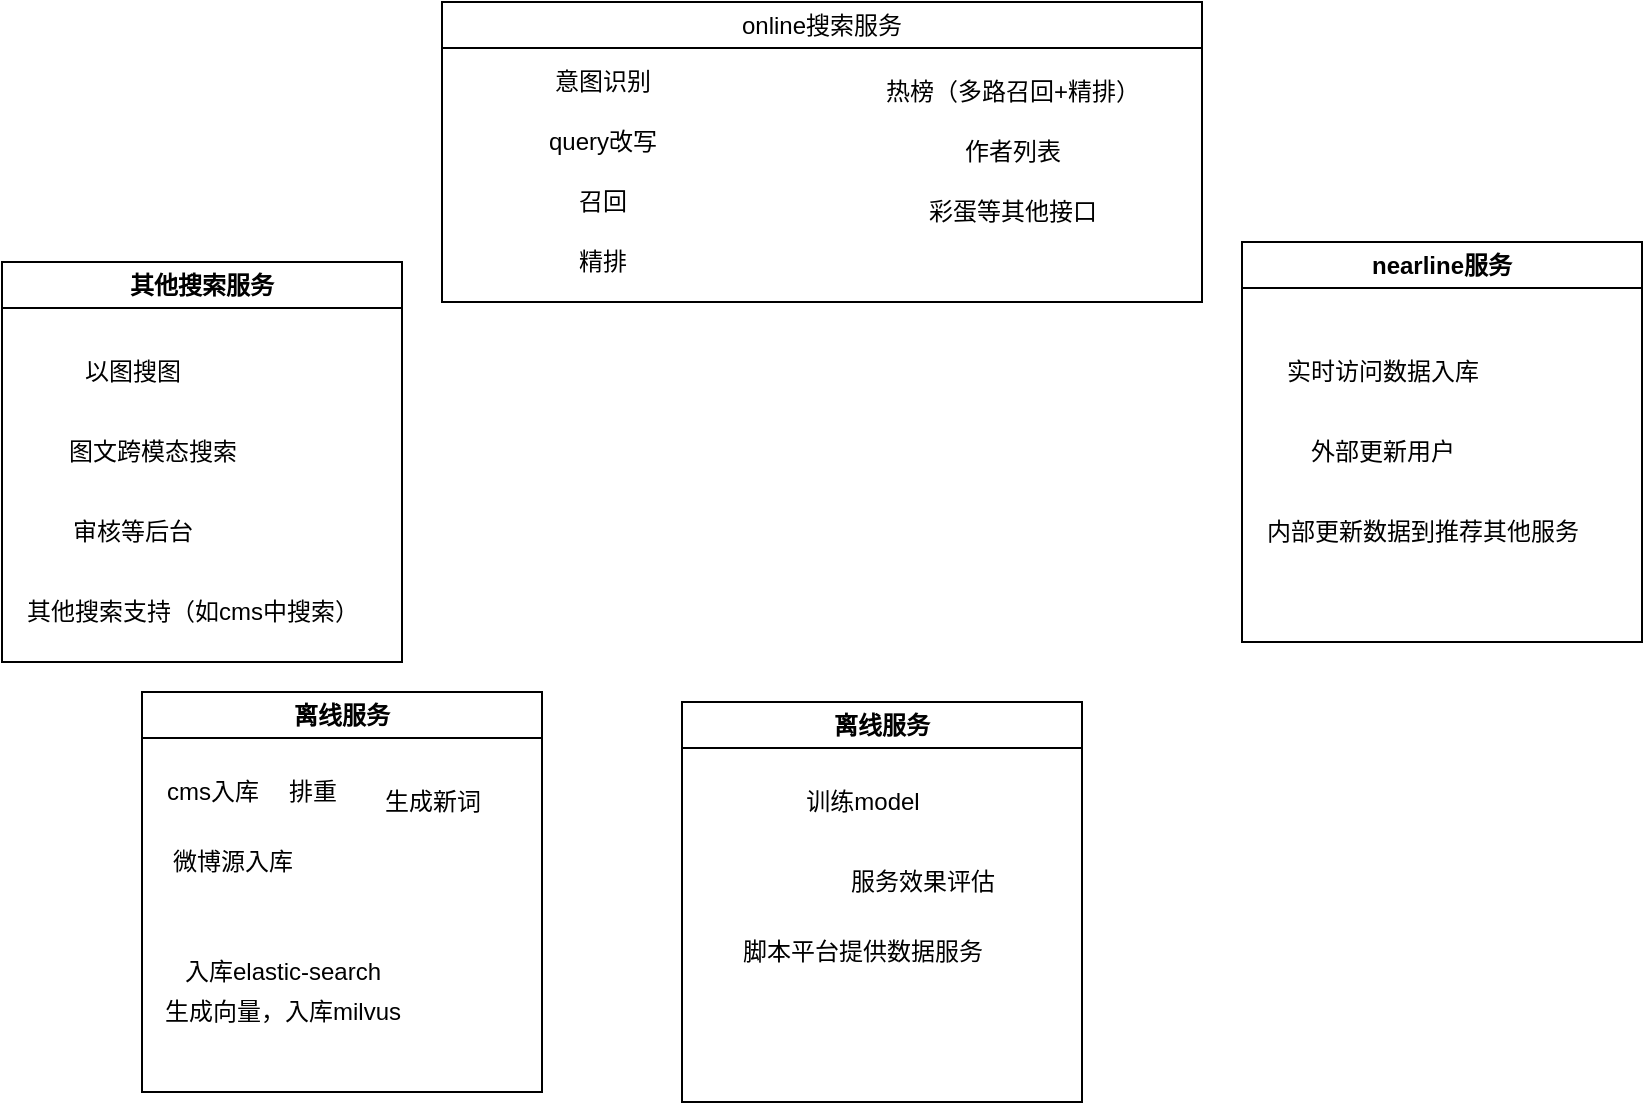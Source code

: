<mxfile version="20.5.3" type="github">
  <diagram id="R2lEEEUBdFMjLlhIrx00" name="Page-1">
    <mxGraphModel dx="946" dy="504" grid="1" gridSize="10" guides="1" tooltips="1" connect="1" arrows="1" fold="1" page="1" pageScale="1" pageWidth="850" pageHeight="1100" math="0" shadow="0" extFonts="Permanent Marker^https://fonts.googleapis.com/css?family=Permanent+Marker">
      <root>
        <mxCell id="0" />
        <mxCell id="1" parent="0" />
        <mxCell id="CcoSx1mpZSwDq7JVrcpu-36" value="&lt;div style=&quot;text-align: left;&quot;&gt;&lt;span style=&quot;font-weight: 400;&quot;&gt;online搜索服务&lt;/span&gt;&lt;/div&gt;" style="swimlane;whiteSpace=wrap;html=1;" vertex="1" parent="1">
          <mxGeometry x="240" y="30" width="380" height="150" as="geometry" />
        </mxCell>
        <mxCell id="CcoSx1mpZSwDq7JVrcpu-40" value="&lt;div style=&quot;text-align: left;&quot;&gt;&lt;span style=&quot;background-color: initial;&quot;&gt;query改写&lt;/span&gt;&lt;/div&gt;" style="text;html=1;align=center;verticalAlign=middle;resizable=0;points=[];autosize=1;strokeColor=none;fillColor=none;" vertex="1" parent="CcoSx1mpZSwDq7JVrcpu-36">
          <mxGeometry x="40" y="55" width="80" height="30" as="geometry" />
        </mxCell>
        <mxCell id="CcoSx1mpZSwDq7JVrcpu-41" value="&lt;div style=&quot;text-align: left;&quot;&gt;召回&lt;/div&gt;" style="text;html=1;align=center;verticalAlign=middle;resizable=0;points=[];autosize=1;strokeColor=none;fillColor=none;" vertex="1" parent="CcoSx1mpZSwDq7JVrcpu-36">
          <mxGeometry x="55" y="85" width="50" height="30" as="geometry" />
        </mxCell>
        <mxCell id="CcoSx1mpZSwDq7JVrcpu-42" value="&lt;div style=&quot;text-align: left;&quot;&gt;&lt;span style=&quot;background-color: initial;&quot;&gt;精排&lt;/span&gt;&lt;/div&gt;" style="text;html=1;align=center;verticalAlign=middle;resizable=0;points=[];autosize=1;strokeColor=none;fillColor=none;" vertex="1" parent="CcoSx1mpZSwDq7JVrcpu-36">
          <mxGeometry x="55" y="115" width="50" height="30" as="geometry" />
        </mxCell>
        <mxCell id="CcoSx1mpZSwDq7JVrcpu-37" value="&lt;span style=&quot;text-align: left;&quot;&gt;意图识别&lt;/span&gt;" style="text;html=1;align=center;verticalAlign=middle;resizable=0;points=[];autosize=1;strokeColor=none;fillColor=none;" vertex="1" parent="CcoSx1mpZSwDq7JVrcpu-36">
          <mxGeometry x="45" y="25" width="70" height="30" as="geometry" />
        </mxCell>
        <mxCell id="CcoSx1mpZSwDq7JVrcpu-72" value="&lt;span style=&quot;text-align: left;&quot;&gt;热榜（多路召回+精排）&lt;/span&gt;" style="text;html=1;align=center;verticalAlign=middle;resizable=0;points=[];autosize=1;strokeColor=none;fillColor=none;" vertex="1" parent="CcoSx1mpZSwDq7JVrcpu-36">
          <mxGeometry x="210" y="30" width="150" height="30" as="geometry" />
        </mxCell>
        <mxCell id="CcoSx1mpZSwDq7JVrcpu-93" value="作者列表" style="text;html=1;align=center;verticalAlign=middle;resizable=0;points=[];autosize=1;strokeColor=none;fillColor=none;" vertex="1" parent="CcoSx1mpZSwDq7JVrcpu-36">
          <mxGeometry x="250" y="60" width="70" height="30" as="geometry" />
        </mxCell>
        <mxCell id="CcoSx1mpZSwDq7JVrcpu-97" value="彩蛋等其他接口" style="text;html=1;align=center;verticalAlign=middle;resizable=0;points=[];autosize=1;strokeColor=none;fillColor=none;" vertex="1" parent="CcoSx1mpZSwDq7JVrcpu-36">
          <mxGeometry x="230" y="90" width="110" height="30" as="geometry" />
        </mxCell>
        <mxCell id="CcoSx1mpZSwDq7JVrcpu-47" value="离线服务" style="swimlane;whiteSpace=wrap;html=1;" vertex="1" parent="1">
          <mxGeometry x="90" y="375" width="200" height="200" as="geometry" />
        </mxCell>
        <mxCell id="CcoSx1mpZSwDq7JVrcpu-51" value="排重" style="text;html=1;align=center;verticalAlign=middle;resizable=0;points=[];autosize=1;strokeColor=none;fillColor=none;" vertex="1" parent="CcoSx1mpZSwDq7JVrcpu-47">
          <mxGeometry x="60" y="35" width="50" height="30" as="geometry" />
        </mxCell>
        <mxCell id="CcoSx1mpZSwDq7JVrcpu-54" value="生成新词" style="text;html=1;align=center;verticalAlign=middle;resizable=0;points=[];autosize=1;strokeColor=none;fillColor=none;" vertex="1" parent="CcoSx1mpZSwDq7JVrcpu-47">
          <mxGeometry x="110" y="40" width="70" height="30" as="geometry" />
        </mxCell>
        <mxCell id="CcoSx1mpZSwDq7JVrcpu-71" value="生成向量，入库milvus" style="text;html=1;align=center;verticalAlign=middle;resizable=0;points=[];autosize=1;strokeColor=none;fillColor=none;" vertex="1" parent="CcoSx1mpZSwDq7JVrcpu-47">
          <mxGeometry y="145" width="140" height="30" as="geometry" />
        </mxCell>
        <mxCell id="CcoSx1mpZSwDq7JVrcpu-89" value="cms入库" style="text;html=1;align=center;verticalAlign=middle;resizable=0;points=[];autosize=1;strokeColor=none;fillColor=none;" vertex="1" parent="CcoSx1mpZSwDq7JVrcpu-47">
          <mxGeometry y="35" width="70" height="30" as="geometry" />
        </mxCell>
        <mxCell id="CcoSx1mpZSwDq7JVrcpu-90" value="微博源入库" style="text;html=1;align=center;verticalAlign=middle;resizable=0;points=[];autosize=1;strokeColor=none;fillColor=none;" vertex="1" parent="CcoSx1mpZSwDq7JVrcpu-47">
          <mxGeometry x="5" y="70" width="80" height="30" as="geometry" />
        </mxCell>
        <mxCell id="CcoSx1mpZSwDq7JVrcpu-91" value="入库elastic-search" style="text;html=1;align=center;verticalAlign=middle;resizable=0;points=[];autosize=1;strokeColor=none;fillColor=none;" vertex="1" parent="CcoSx1mpZSwDq7JVrcpu-47">
          <mxGeometry x="10" y="125" width="120" height="30" as="geometry" />
        </mxCell>
        <mxCell id="CcoSx1mpZSwDq7JVrcpu-61" value="离线服务" style="swimlane;whiteSpace=wrap;html=1;" vertex="1" parent="1">
          <mxGeometry x="360" y="380" width="200" height="200" as="geometry" />
        </mxCell>
        <mxCell id="CcoSx1mpZSwDq7JVrcpu-92" value="脚本平台提供数据服务" style="text;html=1;align=center;verticalAlign=middle;resizable=0;points=[];autosize=1;strokeColor=none;fillColor=none;" vertex="1" parent="CcoSx1mpZSwDq7JVrcpu-61">
          <mxGeometry x="20" y="110" width="140" height="30" as="geometry" />
        </mxCell>
        <mxCell id="CcoSx1mpZSwDq7JVrcpu-65" value="nearline服务" style="swimlane;whiteSpace=wrap;html=1;" vertex="1" parent="1">
          <mxGeometry x="640" y="150" width="200" height="200" as="geometry" />
        </mxCell>
        <mxCell id="CcoSx1mpZSwDq7JVrcpu-67" value="实时访问数据入库" style="text;html=1;align=center;verticalAlign=middle;resizable=0;points=[];autosize=1;strokeColor=none;fillColor=none;" vertex="1" parent="CcoSx1mpZSwDq7JVrcpu-65">
          <mxGeometry x="10" y="50" width="120" height="30" as="geometry" />
        </mxCell>
        <mxCell id="CcoSx1mpZSwDq7JVrcpu-74" value="外部更新用户" style="text;html=1;align=center;verticalAlign=middle;resizable=0;points=[];autosize=1;strokeColor=none;fillColor=none;" vertex="1" parent="CcoSx1mpZSwDq7JVrcpu-65">
          <mxGeometry x="20" y="90" width="100" height="30" as="geometry" />
        </mxCell>
        <mxCell id="CcoSx1mpZSwDq7JVrcpu-77" value="内部更新数据到推荐其他服务" style="text;html=1;align=center;verticalAlign=middle;resizable=0;points=[];autosize=1;strokeColor=none;fillColor=none;" vertex="1" parent="CcoSx1mpZSwDq7JVrcpu-65">
          <mxGeometry y="130" width="180" height="30" as="geometry" />
        </mxCell>
        <mxCell id="CcoSx1mpZSwDq7JVrcpu-78" value="其他搜索服务" style="swimlane;whiteSpace=wrap;html=1;" vertex="1" parent="1">
          <mxGeometry x="20" y="160" width="200" height="200" as="geometry" />
        </mxCell>
        <mxCell id="CcoSx1mpZSwDq7JVrcpu-82" value="图文跨模态搜索" style="text;html=1;align=center;verticalAlign=middle;resizable=0;points=[];autosize=1;strokeColor=none;fillColor=none;" vertex="1" parent="CcoSx1mpZSwDq7JVrcpu-78">
          <mxGeometry x="20" y="80" width="110" height="30" as="geometry" />
        </mxCell>
        <mxCell id="CcoSx1mpZSwDq7JVrcpu-81" value="以图搜图" style="text;html=1;align=center;verticalAlign=middle;resizable=0;points=[];autosize=1;strokeColor=none;fillColor=none;" vertex="1" parent="CcoSx1mpZSwDq7JVrcpu-78">
          <mxGeometry x="30" y="40" width="70" height="30" as="geometry" />
        </mxCell>
        <mxCell id="CcoSx1mpZSwDq7JVrcpu-94" value="其他搜索支持（如cms中搜索）" style="text;html=1;align=center;verticalAlign=middle;resizable=0;points=[];autosize=1;strokeColor=none;fillColor=none;" vertex="1" parent="CcoSx1mpZSwDq7JVrcpu-78">
          <mxGeometry y="160" width="190" height="30" as="geometry" />
        </mxCell>
        <mxCell id="CcoSx1mpZSwDq7JVrcpu-98" value="审核等后台" style="text;html=1;align=center;verticalAlign=middle;resizable=0;points=[];autosize=1;strokeColor=none;fillColor=none;" vertex="1" parent="CcoSx1mpZSwDq7JVrcpu-78">
          <mxGeometry x="25" y="120" width="80" height="30" as="geometry" />
        </mxCell>
        <mxCell id="CcoSx1mpZSwDq7JVrcpu-79" value="训练model" style="text;html=1;align=center;verticalAlign=middle;resizable=0;points=[];autosize=1;strokeColor=none;fillColor=none;" vertex="1" parent="1">
          <mxGeometry x="410" y="415" width="80" height="30" as="geometry" />
        </mxCell>
        <mxCell id="CcoSx1mpZSwDq7JVrcpu-80" value="服务效果评估" style="text;html=1;align=center;verticalAlign=middle;resizable=0;points=[];autosize=1;strokeColor=none;fillColor=none;" vertex="1" parent="1">
          <mxGeometry x="430" y="455" width="100" height="30" as="geometry" />
        </mxCell>
      </root>
    </mxGraphModel>
  </diagram>
</mxfile>

